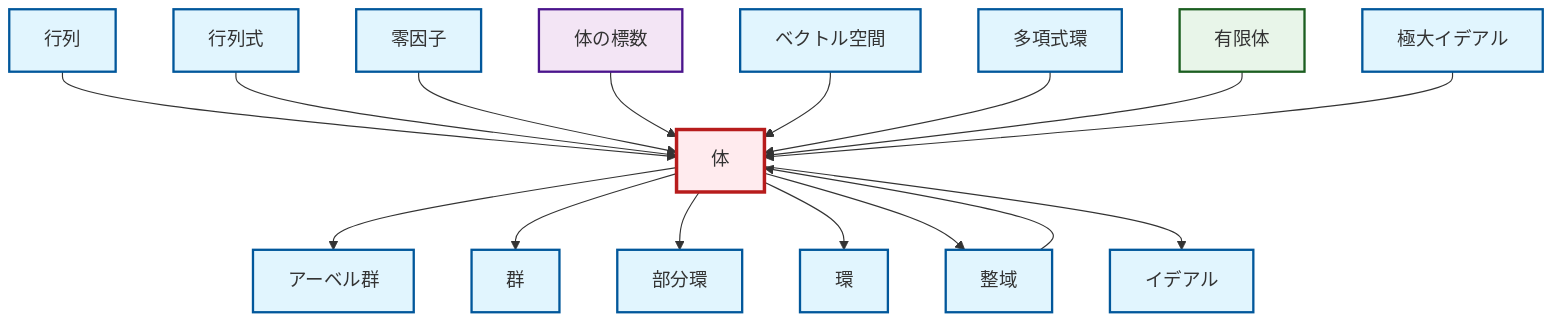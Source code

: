 graph TD
    classDef definition fill:#e1f5fe,stroke:#01579b,stroke-width:2px
    classDef theorem fill:#f3e5f5,stroke:#4a148c,stroke-width:2px
    classDef axiom fill:#fff3e0,stroke:#e65100,stroke-width:2px
    classDef example fill:#e8f5e9,stroke:#1b5e20,stroke-width:2px
    classDef current fill:#ffebee,stroke:#b71c1c,stroke-width:3px
    def-subring["部分環"]:::definition
    def-ring["環"]:::definition
    def-field["体"]:::definition
    ex-finite-field["有限体"]:::example
    def-polynomial-ring["多項式環"]:::definition
    def-maximal-ideal["極大イデアル"]:::definition
    def-abelian-group["アーベル群"]:::definition
    def-group["群"]:::definition
    thm-field-characteristic["体の標数"]:::theorem
    def-ideal["イデアル"]:::definition
    def-zero-divisor["零因子"]:::definition
    def-integral-domain["整域"]:::definition
    def-vector-space["ベクトル空間"]:::definition
    def-determinant["行列式"]:::definition
    def-matrix["行列"]:::definition
    def-field --> def-abelian-group
    def-matrix --> def-field
    def-integral-domain --> def-field
    def-determinant --> def-field
    def-zero-divisor --> def-field
    def-field --> def-group
    def-field --> def-subring
    def-field --> def-ring
    thm-field-characteristic --> def-field
    def-vector-space --> def-field
    def-field --> def-integral-domain
    def-field --> def-ideal
    def-polynomial-ring --> def-field
    ex-finite-field --> def-field
    def-maximal-ideal --> def-field
    class def-field current
